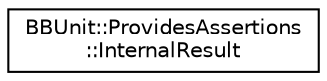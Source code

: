 digraph "Graphical Class Hierarchy"
{
 // LATEX_PDF_SIZE
  edge [fontname="Helvetica",fontsize="10",labelfontname="Helvetica",labelfontsize="10"];
  node [fontname="Helvetica",fontsize="10",shape=record];
  rankdir="LR";
  Node0 [label="BBUnit::ProvidesAssertions\l::InternalResult",height=0.2,width=0.4,color="black", fillcolor="white", style="filled",URL="$structBBUnit_1_1ProvidesAssertions_1_1InternalResult.html",tooltip=" "];
}
